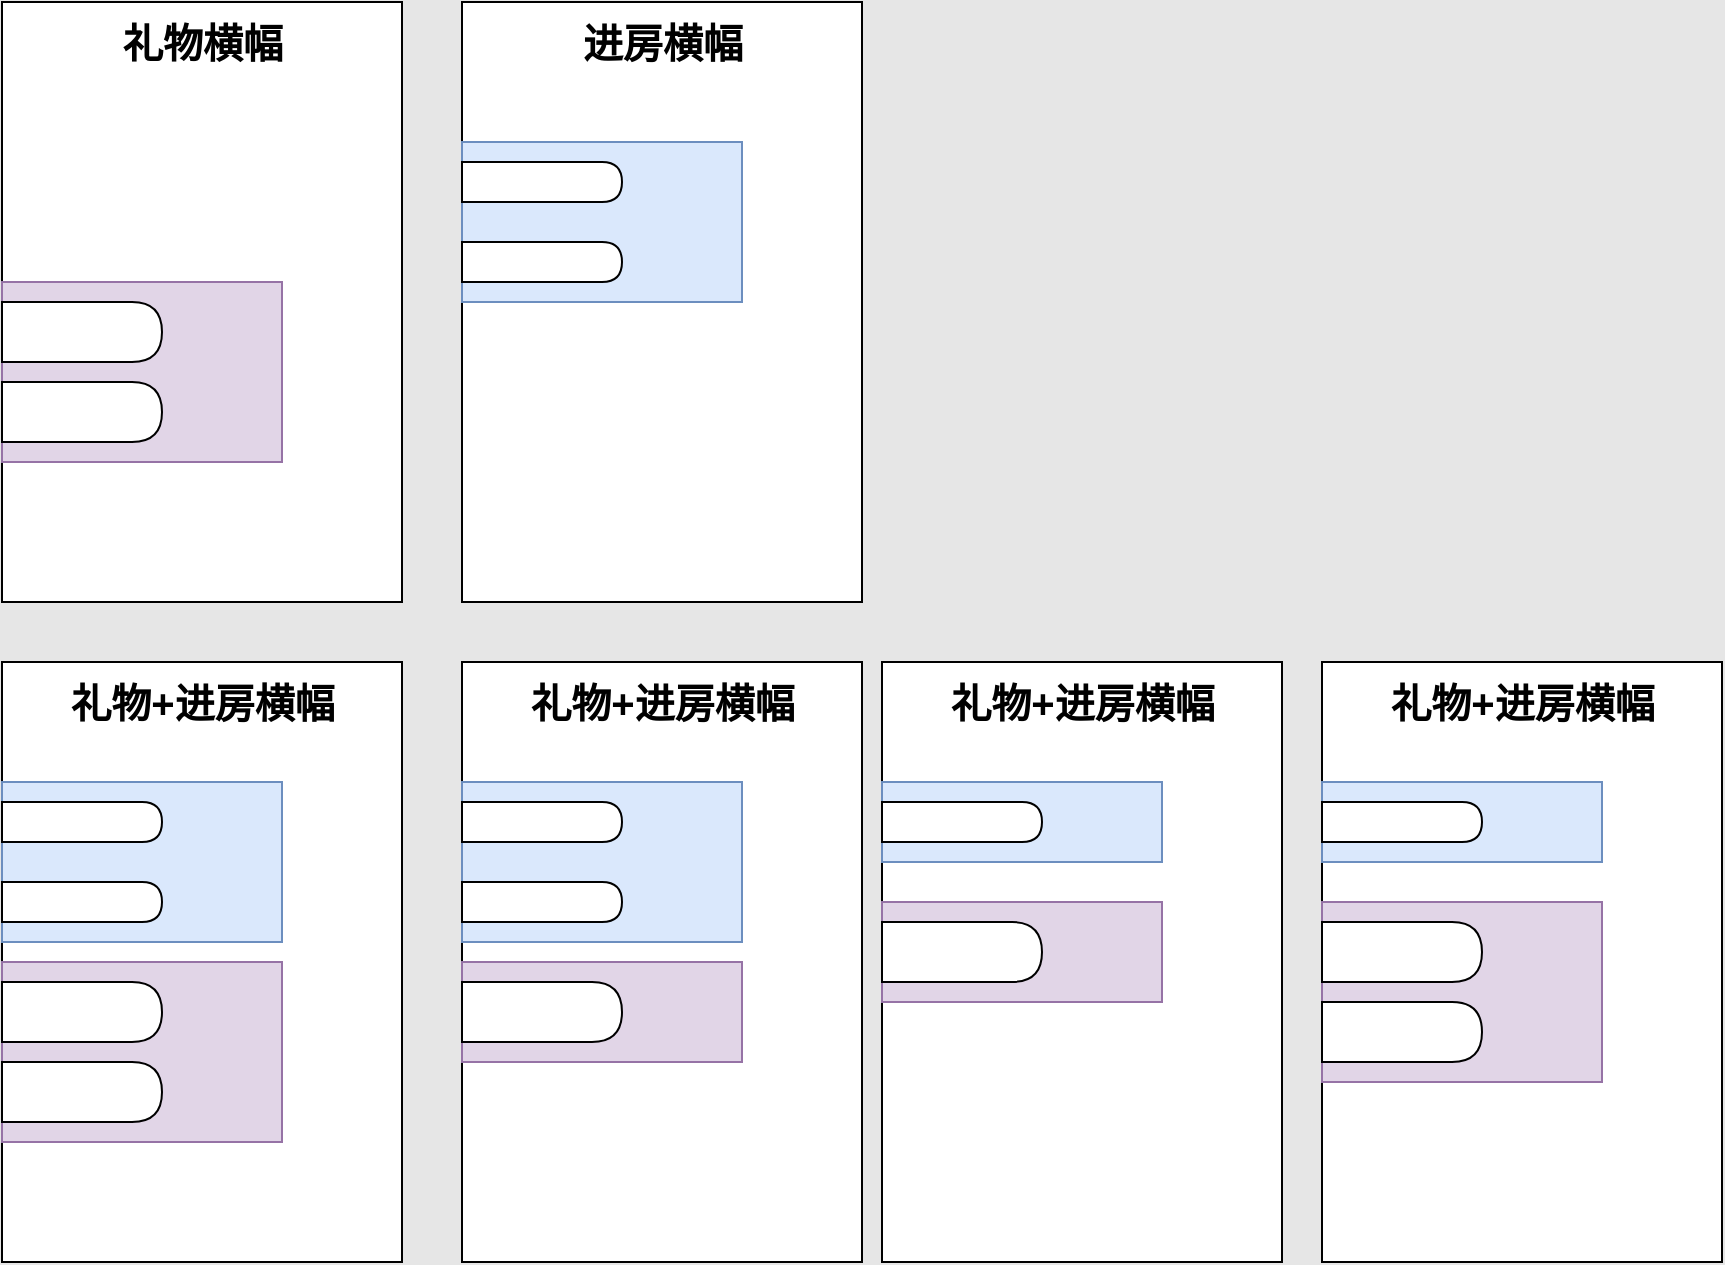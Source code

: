<mxfile version="21.3.8" type="github">
  <diagram name="第 1 页" id="21wryE9cpPkN6CBN8J82">
    <mxGraphModel dx="1421" dy="802" grid="0" gridSize="10" guides="1" tooltips="1" connect="1" arrows="1" fold="1" page="1" pageScale="1" pageWidth="1169" pageHeight="1654" background="#E6E6E6" math="0" shadow="0">
      <root>
        <mxCell id="0" />
        <mxCell id="1" parent="0" />
        <mxCell id="NntcsTIN72N_UlGQNQEp-1" value="" style="rounded=0;whiteSpace=wrap;html=1;" vertex="1" parent="1">
          <mxGeometry x="170" y="200" width="200" height="300" as="geometry" />
        </mxCell>
        <mxCell id="NntcsTIN72N_UlGQNQEp-6" value="" style="rounded=0;whiteSpace=wrap;html=1;fillColor=#e1d5e7;strokeColor=#9673a6;" vertex="1" parent="1">
          <mxGeometry x="170" y="340" width="140" height="90" as="geometry" />
        </mxCell>
        <mxCell id="NntcsTIN72N_UlGQNQEp-7" value="" style="shape=delay;whiteSpace=wrap;html=1;rounded=0;" vertex="1" parent="1">
          <mxGeometry x="170" y="350" width="80" height="30" as="geometry" />
        </mxCell>
        <mxCell id="NntcsTIN72N_UlGQNQEp-9" value="" style="shape=delay;whiteSpace=wrap;html=1;rounded=0;" vertex="1" parent="1">
          <mxGeometry x="170" y="390" width="80" height="30" as="geometry" />
        </mxCell>
        <mxCell id="NntcsTIN72N_UlGQNQEp-10" value="礼物横幅" style="text;strokeColor=none;fillColor=none;html=1;fontSize=20;fontStyle=1;verticalAlign=middle;align=center;rounded=0;" vertex="1" parent="1">
          <mxGeometry x="220" y="200" width="100" height="40" as="geometry" />
        </mxCell>
        <mxCell id="NntcsTIN72N_UlGQNQEp-11" value="" style="rounded=0;whiteSpace=wrap;html=1;" vertex="1" parent="1">
          <mxGeometry x="400" y="200" width="200" height="300" as="geometry" />
        </mxCell>
        <mxCell id="NntcsTIN72N_UlGQNQEp-12" value="" style="rounded=0;whiteSpace=wrap;html=1;fillColor=#dae8fc;strokeColor=#6c8ebf;" vertex="1" parent="1">
          <mxGeometry x="400" y="270" width="140" height="80" as="geometry" />
        </mxCell>
        <mxCell id="NntcsTIN72N_UlGQNQEp-13" value="" style="shape=delay;whiteSpace=wrap;html=1;rounded=0;" vertex="1" parent="1">
          <mxGeometry x="400" y="280" width="80" height="20" as="geometry" />
        </mxCell>
        <mxCell id="NntcsTIN72N_UlGQNQEp-14" value="" style="shape=delay;whiteSpace=wrap;html=1;rounded=0;" vertex="1" parent="1">
          <mxGeometry x="400" y="320" width="80" height="20" as="geometry" />
        </mxCell>
        <mxCell id="NntcsTIN72N_UlGQNQEp-15" value="进房横幅" style="text;strokeColor=none;fillColor=none;html=1;fontSize=20;fontStyle=1;verticalAlign=middle;align=center;rounded=0;" vertex="1" parent="1">
          <mxGeometry x="450" y="200" width="100" height="40" as="geometry" />
        </mxCell>
        <mxCell id="NntcsTIN72N_UlGQNQEp-16" value="" style="rounded=0;whiteSpace=wrap;html=1;" vertex="1" parent="1">
          <mxGeometry x="170" y="530" width="200" height="300" as="geometry" />
        </mxCell>
        <mxCell id="NntcsTIN72N_UlGQNQEp-20" value="礼物+进房横幅" style="text;strokeColor=none;fillColor=none;html=1;fontSize=20;fontStyle=1;verticalAlign=middle;align=center;rounded=0;" vertex="1" parent="1">
          <mxGeometry x="220" y="530" width="100" height="40" as="geometry" />
        </mxCell>
        <mxCell id="NntcsTIN72N_UlGQNQEp-22" value="" style="rounded=0;whiteSpace=wrap;html=1;fillColor=#e1d5e7;strokeColor=#9673a6;" vertex="1" parent="1">
          <mxGeometry x="170" y="680" width="140" height="90" as="geometry" />
        </mxCell>
        <mxCell id="NntcsTIN72N_UlGQNQEp-23" value="" style="shape=delay;whiteSpace=wrap;html=1;rounded=0;" vertex="1" parent="1">
          <mxGeometry x="170" y="690" width="80" height="30" as="geometry" />
        </mxCell>
        <mxCell id="NntcsTIN72N_UlGQNQEp-24" value="" style="shape=delay;whiteSpace=wrap;html=1;rounded=0;" vertex="1" parent="1">
          <mxGeometry x="170" y="730" width="80" height="30" as="geometry" />
        </mxCell>
        <mxCell id="NntcsTIN72N_UlGQNQEp-25" value="" style="rounded=0;whiteSpace=wrap;html=1;fillColor=#dae8fc;strokeColor=#6c8ebf;" vertex="1" parent="1">
          <mxGeometry x="170" y="590" width="140" height="80" as="geometry" />
        </mxCell>
        <mxCell id="NntcsTIN72N_UlGQNQEp-26" value="" style="shape=delay;whiteSpace=wrap;html=1;rounded=0;" vertex="1" parent="1">
          <mxGeometry x="170" y="600" width="80" height="20" as="geometry" />
        </mxCell>
        <mxCell id="NntcsTIN72N_UlGQNQEp-27" value="" style="shape=delay;whiteSpace=wrap;html=1;rounded=0;" vertex="1" parent="1">
          <mxGeometry x="170" y="640" width="80" height="20" as="geometry" />
        </mxCell>
        <mxCell id="NntcsTIN72N_UlGQNQEp-28" value="" style="rounded=0;whiteSpace=wrap;html=1;" vertex="1" parent="1">
          <mxGeometry x="400" y="530" width="200" height="300" as="geometry" />
        </mxCell>
        <mxCell id="NntcsTIN72N_UlGQNQEp-29" value="礼物+进房横幅" style="text;strokeColor=none;fillColor=none;html=1;fontSize=20;fontStyle=1;verticalAlign=middle;align=center;rounded=0;" vertex="1" parent="1">
          <mxGeometry x="450" y="530" width="100" height="40" as="geometry" />
        </mxCell>
        <mxCell id="NntcsTIN72N_UlGQNQEp-30" value="" style="rounded=0;whiteSpace=wrap;html=1;fillColor=#e1d5e7;strokeColor=#9673a6;" vertex="1" parent="1">
          <mxGeometry x="400" y="680" width="140" height="50" as="geometry" />
        </mxCell>
        <mxCell id="NntcsTIN72N_UlGQNQEp-31" value="" style="shape=delay;whiteSpace=wrap;html=1;rounded=0;" vertex="1" parent="1">
          <mxGeometry x="400" y="690" width="80" height="30" as="geometry" />
        </mxCell>
        <mxCell id="NntcsTIN72N_UlGQNQEp-33" value="" style="rounded=0;whiteSpace=wrap;html=1;fillColor=#dae8fc;strokeColor=#6c8ebf;" vertex="1" parent="1">
          <mxGeometry x="400" y="590" width="140" height="80" as="geometry" />
        </mxCell>
        <mxCell id="NntcsTIN72N_UlGQNQEp-34" value="" style="shape=delay;whiteSpace=wrap;html=1;rounded=0;" vertex="1" parent="1">
          <mxGeometry x="400" y="600" width="80" height="20" as="geometry" />
        </mxCell>
        <mxCell id="NntcsTIN72N_UlGQNQEp-35" value="" style="shape=delay;whiteSpace=wrap;html=1;rounded=0;" vertex="1" parent="1">
          <mxGeometry x="400" y="640" width="80" height="20" as="geometry" />
        </mxCell>
        <mxCell id="NntcsTIN72N_UlGQNQEp-37" value="" style="rounded=0;whiteSpace=wrap;html=1;" vertex="1" parent="1">
          <mxGeometry x="610" y="530" width="200" height="300" as="geometry" />
        </mxCell>
        <mxCell id="NntcsTIN72N_UlGQNQEp-38" value="礼物+进房横幅" style="text;strokeColor=none;fillColor=none;html=1;fontSize=20;fontStyle=1;verticalAlign=middle;align=center;rounded=0;" vertex="1" parent="1">
          <mxGeometry x="660" y="530" width="100" height="40" as="geometry" />
        </mxCell>
        <mxCell id="NntcsTIN72N_UlGQNQEp-39" value="" style="rounded=0;whiteSpace=wrap;html=1;fillColor=#e1d5e7;strokeColor=#9673a6;" vertex="1" parent="1">
          <mxGeometry x="610" y="650" width="140" height="50" as="geometry" />
        </mxCell>
        <mxCell id="NntcsTIN72N_UlGQNQEp-40" value="" style="shape=delay;whiteSpace=wrap;html=1;rounded=0;" vertex="1" parent="1">
          <mxGeometry x="610" y="660" width="80" height="30" as="geometry" />
        </mxCell>
        <mxCell id="NntcsTIN72N_UlGQNQEp-41" value="" style="rounded=0;whiteSpace=wrap;html=1;fillColor=#dae8fc;strokeColor=#6c8ebf;" vertex="1" parent="1">
          <mxGeometry x="610" y="590" width="140" height="40" as="geometry" />
        </mxCell>
        <mxCell id="NntcsTIN72N_UlGQNQEp-42" value="" style="shape=delay;whiteSpace=wrap;html=1;rounded=0;" vertex="1" parent="1">
          <mxGeometry x="610" y="600" width="80" height="20" as="geometry" />
        </mxCell>
        <mxCell id="NntcsTIN72N_UlGQNQEp-47" value="" style="rounded=0;whiteSpace=wrap;html=1;" vertex="1" parent="1">
          <mxGeometry x="830" y="530" width="200" height="300" as="geometry" />
        </mxCell>
        <mxCell id="NntcsTIN72N_UlGQNQEp-48" value="礼物+进房横幅" style="text;strokeColor=none;fillColor=none;html=1;fontSize=20;fontStyle=1;verticalAlign=middle;align=center;rounded=0;" vertex="1" parent="1">
          <mxGeometry x="880" y="530" width="100" height="40" as="geometry" />
        </mxCell>
        <mxCell id="NntcsTIN72N_UlGQNQEp-50" value="" style="rounded=0;whiteSpace=wrap;html=1;fillColor=#dae8fc;strokeColor=#6c8ebf;" vertex="1" parent="1">
          <mxGeometry x="830" y="590" width="140" height="40" as="geometry" />
        </mxCell>
        <mxCell id="NntcsTIN72N_UlGQNQEp-51" value="" style="shape=delay;whiteSpace=wrap;html=1;rounded=0;" vertex="1" parent="1">
          <mxGeometry x="830" y="600" width="80" height="20" as="geometry" />
        </mxCell>
        <mxCell id="NntcsTIN72N_UlGQNQEp-53" value="" style="rounded=0;whiteSpace=wrap;html=1;fillColor=#e1d5e7;strokeColor=#9673a6;" vertex="1" parent="1">
          <mxGeometry x="830" y="650" width="140" height="90" as="geometry" />
        </mxCell>
        <mxCell id="NntcsTIN72N_UlGQNQEp-54" value="" style="shape=delay;whiteSpace=wrap;html=1;rounded=0;" vertex="1" parent="1">
          <mxGeometry x="830" y="660" width="80" height="30" as="geometry" />
        </mxCell>
        <mxCell id="NntcsTIN72N_UlGQNQEp-55" value="" style="shape=delay;whiteSpace=wrap;html=1;rounded=0;" vertex="1" parent="1">
          <mxGeometry x="830" y="700" width="80" height="30" as="geometry" />
        </mxCell>
      </root>
    </mxGraphModel>
  </diagram>
</mxfile>
